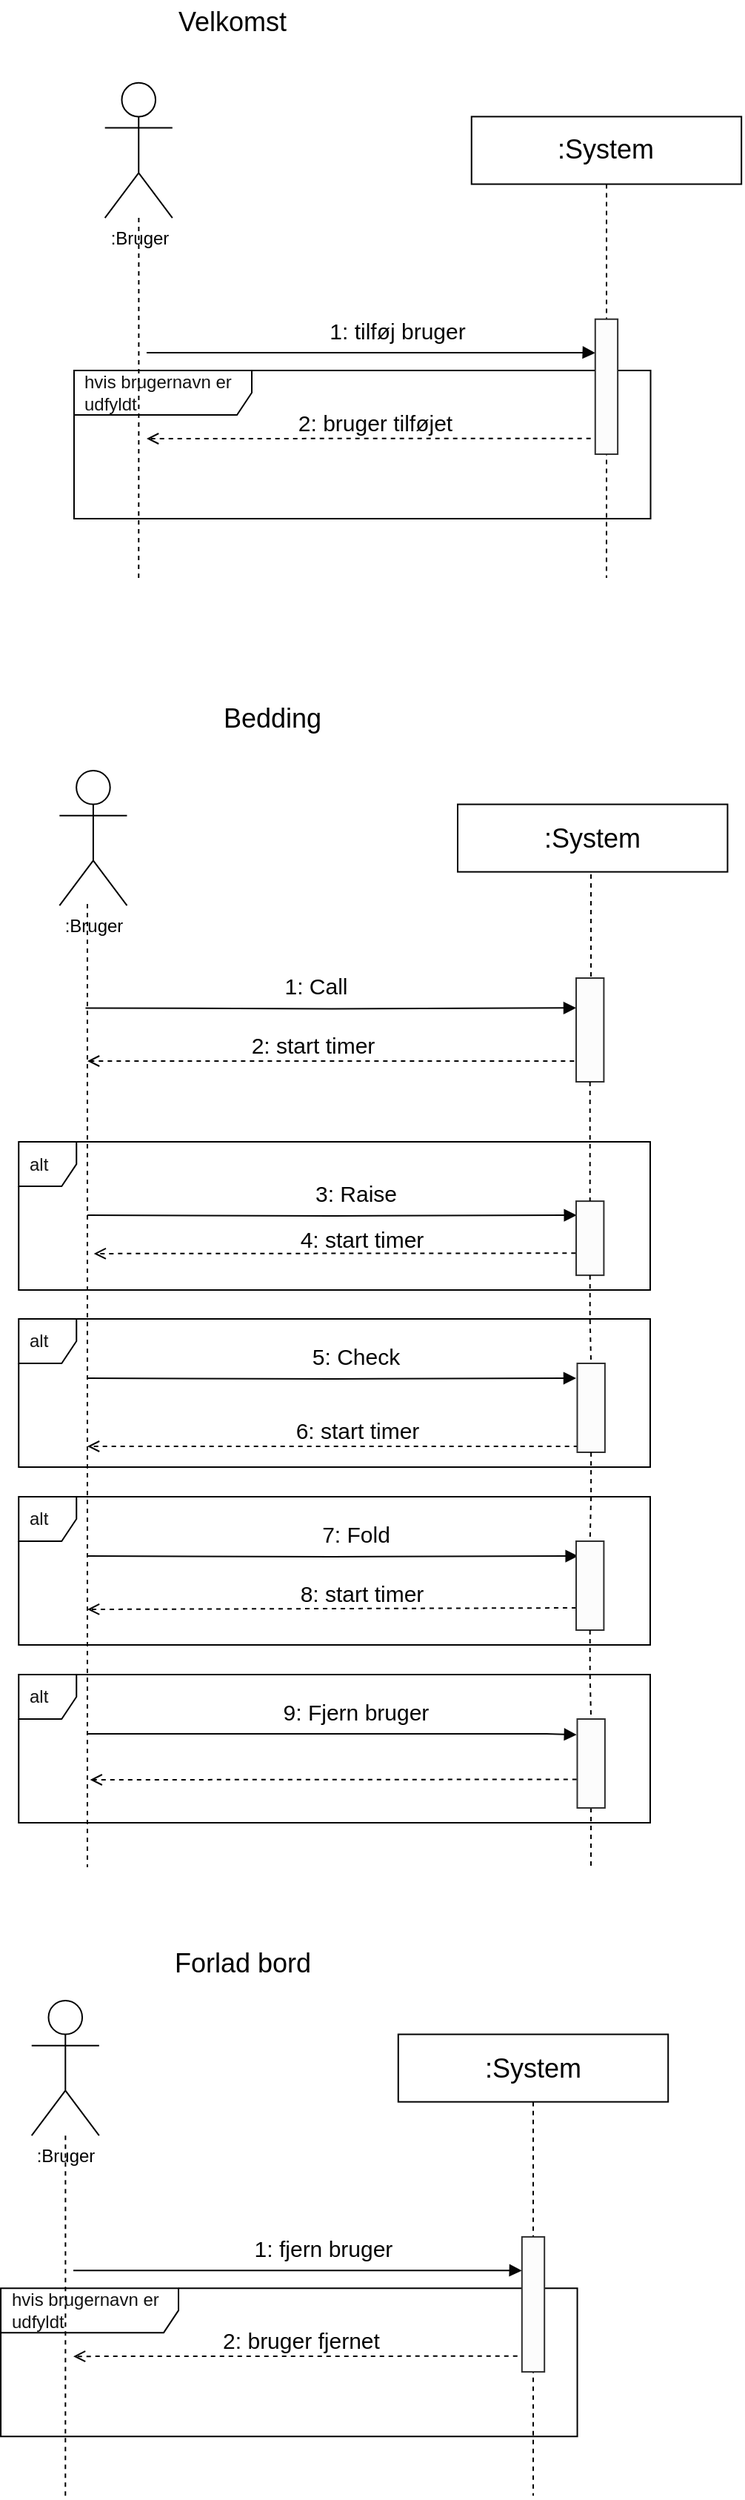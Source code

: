 <mxfile version="20.3.0" type="device"><diagram id="Jb-2p82_uE5DB5CocV-a" name="Page-1"><mxGraphModel dx="1689" dy="1193" grid="1" gridSize="10" guides="1" tooltips="1" connect="1" arrows="1" fold="1" page="1" pageScale="1" pageWidth="1200" pageHeight="1920" math="0" shadow="0"><root><mxCell id="0"/><mxCell id="1" parent="0"/><mxCell id="EuItMaPTiGLB7C5WYJ3N-51" value="&lt;div style=&quot;text-align: center&quot;&gt;&lt;span&gt;&lt;font color=&quot;#121212&quot;&gt;alt&lt;/font&gt;&lt;/span&gt;&lt;/div&gt;" style="shape=umlFrame;whiteSpace=wrap;html=1;width=39;height=30;boundedLbl=1;verticalAlign=middle;align=left;spacingLeft=5;" parent="1" vertex="1"><mxGeometry x="173.63" y="1190" width="426.37" height="100" as="geometry"/></mxCell><mxCell id="EuItMaPTiGLB7C5WYJ3N-40" value="&lt;div style=&quot;text-align: center&quot;&gt;&lt;span&gt;&lt;font color=&quot;#121212&quot;&gt;alt&lt;/font&gt;&lt;/span&gt;&lt;/div&gt;" style="shape=umlFrame;whiteSpace=wrap;html=1;width=39;height=30;boundedLbl=1;verticalAlign=middle;align=left;spacingLeft=5;" parent="1" vertex="1"><mxGeometry x="173.63" y="1070" width="426.37" height="100" as="geometry"/></mxCell><mxCell id="EuItMaPTiGLB7C5WYJ3N-35" value="&lt;div style=&quot;text-align: center&quot;&gt;&lt;span&gt;&lt;font color=&quot;#121212&quot;&gt;alt&lt;/font&gt;&lt;/span&gt;&lt;/div&gt;" style="shape=umlFrame;whiteSpace=wrap;html=1;width=39;height=30;boundedLbl=1;verticalAlign=middle;align=left;spacingLeft=5;" parent="1" vertex="1"><mxGeometry x="173.63" y="950" width="426.37" height="100" as="geometry"/></mxCell><mxCell id="EuItMaPTiGLB7C5WYJ3N-19" value="&lt;div style=&quot;text-align: center&quot;&gt;&lt;span&gt;&lt;font color=&quot;#121212&quot;&gt;alt&lt;/font&gt;&lt;/span&gt;&lt;/div&gt;" style="shape=umlFrame;whiteSpace=wrap;html=1;width=39;height=30;boundedLbl=1;verticalAlign=middle;align=left;spacingLeft=5;" parent="1" vertex="1"><mxGeometry x="173.63" y="830.55" width="426.37" height="100" as="geometry"/></mxCell><mxCell id="EuItMaPTiGLB7C5WYJ3N-1" value="&lt;span style=&quot;color: rgb(18 , 18 , 18) ; text-align: center&quot;&gt;hvis brugernavn er udfyldt&lt;/span&gt;" style="shape=umlFrame;whiteSpace=wrap;html=1;width=120;height=30;boundedLbl=1;verticalAlign=middle;align=left;spacingLeft=5;" parent="1" vertex="1"><mxGeometry x="211" y="310" width="389.26" height="100" as="geometry"/></mxCell><mxCell id="U9DXIXWB_VVV7zHUaRB2-21" style="edgeStyle=orthogonalEdgeStyle;rounded=0;orthogonalLoop=1;jettySize=auto;html=1;dashed=1;endArrow=none;endFill=0;strokeColor=#000000;fontSize=11;fontColor=#0F0F0F;" parent="1" source="U9DXIXWB_VVV7zHUaRB2-1" edge="1"><mxGeometry x="80" y="40" as="geometry"><mxPoint x="254.629" y="450" as="targetPoint"/></mxGeometry></mxCell><mxCell id="U9DXIXWB_VVV7zHUaRB2-10" style="edgeStyle=orthogonalEdgeStyle;rounded=0;orthogonalLoop=1;jettySize=auto;html=1;entryX=0;entryY=0.25;entryDx=0;entryDy=0;fontSize=11;endArrow=block;endFill=1;strokeColor=#050505;" parent="1" target="U9DXIXWB_VVV7zHUaRB2-4" edge="1"><mxGeometry x="80" y="40" as="geometry"><mxPoint x="260" y="298" as="sourcePoint"/><Array as="points"><mxPoint x="558.331" y="298.148"/></Array></mxGeometry></mxCell><mxCell id="U9DXIXWB_VVV7zHUaRB2-1" value=":Bruger" style="shape=umlActor;verticalLabelPosition=bottom;verticalAlign=top;html=1;outlineConnect=0;" parent="1" vertex="1"><mxGeometry x="231.851" y="115.926" width="45.555" height="91.111" as="geometry"/></mxCell><mxCell id="U9DXIXWB_VVV7zHUaRB2-2" value="Velkomst" style="text;html=1;strokeColor=none;fillColor=none;align=center;verticalAlign=middle;whiteSpace=wrap;rounded=0;fontSize=18;" parent="1" vertex="1"><mxGeometry x="252.58" y="60" width="130" height="30.37" as="geometry"/></mxCell><mxCell id="U9DXIXWB_VVV7zHUaRB2-23" style="edgeStyle=orthogonalEdgeStyle;rounded=0;orthogonalLoop=1;jettySize=auto;html=1;dashed=1;endArrow=none;endFill=0;strokeColor=#000000;fontSize=11;fontColor=#0F0F0F;" parent="1" source="U9DXIXWB_VVV7zHUaRB2-3" edge="1"><mxGeometry x="80" y="40" as="geometry"><mxPoint x="570.479" y="450" as="targetPoint"/><Array as="points"><mxPoint x="570.479" y="404.444"/></Array></mxGeometry></mxCell><mxCell id="U9DXIXWB_VVV7zHUaRB2-3" value=":System" style="rounded=0;whiteSpace=wrap;html=1;fontSize=18;" parent="1" vertex="1"><mxGeometry x="479.369" y="138.704" width="182.221" height="45.556" as="geometry"/></mxCell><mxCell id="U9DXIXWB_VVV7zHUaRB2-4" value="" style="rounded=0;whiteSpace=wrap;html=1;fontSize=18;fillColor=#FCFCFC;strokeColor=#2E2E2E;" parent="1" vertex="1"><mxGeometry x="562.887" y="275.37" width="15.185" height="91.111" as="geometry"/></mxCell><mxCell id="U9DXIXWB_VVV7zHUaRB2-6" value="1: tilføj bruger" style="text;html=1;strokeColor=none;fillColor=none;align=center;verticalAlign=middle;whiteSpace=wrap;rounded=0;fontSize=15;fontColor=#050505;" parent="1" vertex="1"><mxGeometry x="307.777" y="267.778" width="242.962" height="30.37" as="geometry"/></mxCell><mxCell id="U9DXIXWB_VVV7zHUaRB2-19" value="" style="endArrow=open;html=1;fontSize=11;fontColor=#0F0F0F;strokeColor=#000000;dashed=1;endFill=0;exitX=-0.2;exitY=0.583;exitDx=0;exitDy=0;exitPerimeter=0;" parent="1" edge="1"><mxGeometry x="80" y="40" width="50" height="50" as="geometry"><mxPoint x="559.85" y="355.821" as="sourcePoint"/><mxPoint x="260" y="356" as="targetPoint"/></mxGeometry></mxCell><mxCell id="U9DXIXWB_VVV7zHUaRB2-24" value="2: bruger tilføjet" style="text;html=1;strokeColor=none;fillColor=none;align=center;verticalAlign=middle;whiteSpace=wrap;rounded=0;fontSize=15;fontColor=#050505;" parent="1" vertex="1"><mxGeometry x="292.592" y="330.037" width="242.962" height="30.37" as="geometry"/></mxCell><mxCell id="EuItMaPTiGLB7C5WYJ3N-20" style="edgeStyle=orthogonalEdgeStyle;rounded=0;orthogonalLoop=1;jettySize=auto;html=1;dashed=1;endArrow=none;endFill=0;strokeColor=#000000;fontSize=11;fontColor=#0F0F0F;" parent="1" edge="1"><mxGeometry x="49.33" y="504.07" as="geometry"><mxPoint x="220" y="1320" as="targetPoint"/><Array as="points"><mxPoint x="220" y="1320"/></Array><mxPoint x="220" y="670" as="sourcePoint"/></mxGeometry></mxCell><mxCell id="EuItMaPTiGLB7C5WYJ3N-21" style="edgeStyle=orthogonalEdgeStyle;rounded=0;orthogonalLoop=1;jettySize=auto;html=1;fontSize=11;endArrow=block;endFill=1;strokeColor=#050505;entryX=0;entryY=0.288;entryDx=0;entryDy=0;entryPerimeter=0;" parent="1" edge="1" target="X5Q576EQ1gNk1fpliGB1-3"><mxGeometry x="38.73" y="482.22" as="geometry"><mxPoint x="218.73" y="740.22" as="sourcePoint"/><Array as="points"/><mxPoint x="529.4" y="740.15" as="targetPoint"/></mxGeometry></mxCell><mxCell id="EuItMaPTiGLB7C5WYJ3N-22" value=":Bruger" style="shape=umlActor;verticalLabelPosition=bottom;verticalAlign=top;html=1;outlineConnect=0;" parent="1" vertex="1"><mxGeometry x="201.181" y="579.996" width="45.555" height="91.111" as="geometry"/></mxCell><mxCell id="EuItMaPTiGLB7C5WYJ3N-24" value=":System" style="rounded=0;whiteSpace=wrap;html=1;fontSize=18;" parent="1" vertex="1"><mxGeometry x="469.999" y="602.774" width="182.221" height="45.556" as="geometry"/></mxCell><mxCell id="EuItMaPTiGLB7C5WYJ3N-26" value="1: Call" style="text;html=1;strokeColor=none;fillColor=none;align=center;verticalAlign=middle;whiteSpace=wrap;rounded=0;fontSize=15;fontColor=#050505;" parent="1" vertex="1"><mxGeometry x="252.577" y="709.998" width="242.962" height="30.37" as="geometry"/></mxCell><mxCell id="EuItMaPTiGLB7C5WYJ3N-29" value="3: Raise" style="text;html=1;strokeColor=none;fillColor=none;align=center;verticalAlign=middle;whiteSpace=wrap;rounded=0;fontSize=15;fontColor=#050505;" parent="1" vertex="1"><mxGeometry x="279.627" y="849.998" width="242.962" height="30.37" as="geometry"/></mxCell><mxCell id="EuItMaPTiGLB7C5WYJ3N-30" style="edgeStyle=orthogonalEdgeStyle;rounded=0;orthogonalLoop=1;jettySize=auto;html=1;fontSize=11;endArrow=block;endFill=1;strokeColor=#050505;entryX=0.018;entryY=0.189;entryDx=0;entryDy=0;entryPerimeter=0;" parent="1" edge="1" target="X5Q576EQ1gNk1fpliGB1-5"><mxGeometry x="51.85" y="622.22" as="geometry"><mxPoint x="220" y="880" as="sourcePoint"/><Array as="points"/><mxPoint x="530" y="880" as="targetPoint"/></mxGeometry></mxCell><mxCell id="EuItMaPTiGLB7C5WYJ3N-31" value="" style="endArrow=open;html=1;fontSize=11;fontColor=#0F0F0F;strokeColor=#000000;dashed=1;endFill=0;exitX=-0.071;exitY=0.8;exitDx=0;exitDy=0;exitPerimeter=0;" parent="1" edge="1" source="X5Q576EQ1gNk1fpliGB1-3"><mxGeometry x="38.72" y="459.96" width="50" height="50" as="geometry"><mxPoint x="529.39" y="775.89" as="sourcePoint"/><mxPoint x="220" y="776" as="targetPoint"/></mxGeometry></mxCell><mxCell id="EuItMaPTiGLB7C5WYJ3N-32" value="2: start timer" style="text;html=1;strokeColor=none;fillColor=none;align=center;verticalAlign=middle;whiteSpace=wrap;rounded=0;fontSize=15;fontColor=#050505;" parent="1" vertex="1"><mxGeometry x="251.312" y="749.997" width="242.962" height="30.37" as="geometry"/></mxCell><mxCell id="EuItMaPTiGLB7C5WYJ3N-33" value="4: start timer" style="text;html=1;strokeColor=none;fillColor=none;align=center;verticalAlign=middle;whiteSpace=wrap;rounded=0;fontSize=15;fontColor=#050505;" parent="1" vertex="1"><mxGeometry x="356.93" y="880.37" width="97.4" height="30.37" as="geometry"/></mxCell><mxCell id="EuItMaPTiGLB7C5WYJ3N-34" value="" style="endArrow=open;html=1;fontSize=11;fontColor=#0F0F0F;strokeColor=#000000;dashed=1;endFill=0;entryX=0.119;entryY=0.754;entryDx=0;entryDy=0;entryPerimeter=0;exitX=-0.018;exitY=0.702;exitDx=0;exitDy=0;exitPerimeter=0;" parent="1" edge="1" target="EuItMaPTiGLB7C5WYJ3N-19" source="X5Q576EQ1gNk1fpliGB1-5"><mxGeometry x="51.85" y="590.33" width="50" height="50" as="geometry"><mxPoint x="530" y="906" as="sourcePoint"/><mxPoint x="231.85" y="906.33" as="targetPoint"/></mxGeometry></mxCell><mxCell id="EuItMaPTiGLB7C5WYJ3N-36" value="5: Check" style="text;html=1;strokeColor=none;fillColor=none;align=center;verticalAlign=middle;whiteSpace=wrap;rounded=0;fontSize=15;fontColor=#050505;" parent="1" vertex="1"><mxGeometry x="279.627" y="959.998" width="242.962" height="30.37" as="geometry"/></mxCell><mxCell id="EuItMaPTiGLB7C5WYJ3N-37" style="edgeStyle=orthogonalEdgeStyle;rounded=0;orthogonalLoop=1;jettySize=auto;html=1;fontSize=11;endArrow=block;endFill=1;strokeColor=#050505;entryX=-0.04;entryY=0.167;entryDx=0;entryDy=0;entryPerimeter=0;" parent="1" edge="1" target="X5Q576EQ1gNk1fpliGB1-7"><mxGeometry x="44.88" y="732.44" as="geometry"><mxPoint x="220" y="990" as="sourcePoint"/><Array as="points"/><mxPoint x="530" y="990" as="targetPoint"/></mxGeometry></mxCell><mxCell id="EuItMaPTiGLB7C5WYJ3N-38" value="6: start timer" style="text;html=1;strokeColor=none;fillColor=none;align=center;verticalAlign=middle;whiteSpace=wrap;rounded=0;fontSize=15;fontColor=#050505;" parent="1" vertex="1"><mxGeometry x="354.4" y="1010" width="97.4" height="30.37" as="geometry"/></mxCell><mxCell id="EuItMaPTiGLB7C5WYJ3N-39" value="" style="endArrow=open;html=1;fontSize=11;fontColor=#0F0F0F;strokeColor=#000000;dashed=1;endFill=0;exitX=0.032;exitY=0.933;exitDx=0;exitDy=0;exitPerimeter=0;" parent="1" edge="1" source="X5Q576EQ1gNk1fpliGB1-7"><mxGeometry x="49.32" y="719.96" width="50" height="50" as="geometry"><mxPoint x="539.99" y="1035.89" as="sourcePoint"/><mxPoint x="220" y="1036" as="targetPoint"/></mxGeometry></mxCell><mxCell id="EuItMaPTiGLB7C5WYJ3N-41" value="7: Fold" style="text;html=1;strokeColor=none;fillColor=none;align=center;verticalAlign=middle;whiteSpace=wrap;rounded=0;fontSize=15;fontColor=#050505;" parent="1" vertex="1"><mxGeometry x="279.627" y="1079.998" width="242.962" height="30.37" as="geometry"/></mxCell><mxCell id="EuItMaPTiGLB7C5WYJ3N-42" style="edgeStyle=orthogonalEdgeStyle;rounded=0;orthogonalLoop=1;jettySize=auto;html=1;fontSize=11;endArrow=block;endFill=1;strokeColor=#050505;entryX=0.071;entryY=0.167;entryDx=0;entryDy=0;entryPerimeter=0;" parent="1" edge="1" target="X5Q576EQ1gNk1fpliGB1-9"><mxGeometry x="51.85" y="852.22" as="geometry"><mxPoint x="220" y="1110" as="sourcePoint"/><Array as="points"/><mxPoint x="530" y="1110" as="targetPoint"/></mxGeometry></mxCell><mxCell id="EuItMaPTiGLB7C5WYJ3N-43" value="8: start timer" style="text;html=1;strokeColor=none;fillColor=none;align=center;verticalAlign=middle;whiteSpace=wrap;rounded=0;fontSize=15;fontColor=#050505;" parent="1" vertex="1"><mxGeometry x="356.93" y="1120" width="97.4" height="30.37" as="geometry"/></mxCell><mxCell id="EuItMaPTiGLB7C5WYJ3N-44" value="" style="endArrow=open;html=1;fontSize=11;fontColor=#0F0F0F;strokeColor=#000000;dashed=1;endFill=0;exitX=0;exitY=0.75;exitDx=0;exitDy=0;" parent="1" edge="1" source="X5Q576EQ1gNk1fpliGB1-9"><mxGeometry x="49.85" y="829.96" width="50" height="50" as="geometry"><mxPoint x="540.52" y="1145.89" as="sourcePoint"/><mxPoint x="220" y="1146" as="targetPoint"/></mxGeometry></mxCell><mxCell id="EuItMaPTiGLB7C5WYJ3N-54" value="9: Fjern bruger" style="text;html=1;strokeColor=none;fillColor=none;align=center;verticalAlign=middle;whiteSpace=wrap;rounded=0;fontSize=15;fontColor=#050505;" parent="1" vertex="1"><mxGeometry x="279.627" y="1199.998" width="242.962" height="30.37" as="geometry"/></mxCell><mxCell id="EuItMaPTiGLB7C5WYJ3N-55" style="edgeStyle=orthogonalEdgeStyle;rounded=0;orthogonalLoop=1;jettySize=auto;html=1;fontSize=11;endArrow=block;endFill=1;strokeColor=#050505;entryX=-0.018;entryY=0.177;entryDx=0;entryDy=0;entryPerimeter=0;" parent="1" edge="1" target="X5Q576EQ1gNk1fpliGB1-12"><mxGeometry x="51.85" y="972.22" as="geometry"><mxPoint x="220" y="1230" as="sourcePoint"/><Array as="points"><mxPoint x="530" y="1230"/></Array><mxPoint x="530" y="1230" as="targetPoint"/></mxGeometry></mxCell><mxCell id="X5Q576EQ1gNk1fpliGB1-3" value="" style="rounded=0;whiteSpace=wrap;html=1;fontSize=18;fillColor=#FCFCFC;strokeColor=#2E2E2E;" vertex="1" parent="1"><mxGeometry x="550" y="720" width="18.7" height="70" as="geometry"/></mxCell><mxCell id="X5Q576EQ1gNk1fpliGB1-4" value="" style="edgeStyle=orthogonalEdgeStyle;rounded=0;orthogonalLoop=1;jettySize=auto;html=1;dashed=1;endArrow=none;endFill=0;strokeColor=#000000;fontSize=11;fontColor=#0F0F0F;startArrow=none;" edge="1" parent="1" target="X5Q576EQ1gNk1fpliGB1-3"><mxGeometry x="49.33" y="504.07" as="geometry"><mxPoint x="560" y="1490" as="targetPoint"/><Array as="points"><mxPoint x="560" y="700"/><mxPoint x="560" y="700"/></Array><mxPoint x="560" y="650" as="sourcePoint"/></mxGeometry></mxCell><mxCell id="X5Q576EQ1gNk1fpliGB1-5" value="" style="rounded=0;whiteSpace=wrap;html=1;fontSize=18;fillColor=#FCFCFC;strokeColor=#2E2E2E;" vertex="1" parent="1"><mxGeometry x="550" y="870.55" width="18.7" height="50" as="geometry"/></mxCell><mxCell id="X5Q576EQ1gNk1fpliGB1-6" value="" style="edgeStyle=orthogonalEdgeStyle;rounded=0;orthogonalLoop=1;jettySize=auto;html=1;dashed=1;endArrow=none;endFill=0;strokeColor=#000000;fontSize=11;fontColor=#0F0F0F;startArrow=none;" edge="1" parent="1" source="X5Q576EQ1gNk1fpliGB1-3" target="X5Q576EQ1gNk1fpliGB1-5"><mxGeometry x="49.33" y="504.07" as="geometry"><mxPoint x="560" y="1490" as="targetPoint"/><Array as="points"/><mxPoint x="560" y="790" as="sourcePoint"/></mxGeometry></mxCell><mxCell id="X5Q576EQ1gNk1fpliGB1-7" value="" style="rounded=0;whiteSpace=wrap;html=1;fontSize=18;fillColor=#FCFCFC;strokeColor=#2E2E2E;" vertex="1" parent="1"><mxGeometry x="550.74" y="980" width="18.7" height="60" as="geometry"/></mxCell><mxCell id="X5Q576EQ1gNk1fpliGB1-8" value="" style="edgeStyle=orthogonalEdgeStyle;rounded=0;orthogonalLoop=1;jettySize=auto;html=1;dashed=1;endArrow=none;endFill=0;strokeColor=#000000;fontSize=11;fontColor=#0F0F0F;startArrow=none;" edge="1" parent="1" source="X5Q576EQ1gNk1fpliGB1-5" target="X5Q576EQ1gNk1fpliGB1-7"><mxGeometry x="49.33" y="504.07" as="geometry"><mxPoint x="560" y="1490" as="targetPoint"/><Array as="points"/><mxPoint x="560" y="920.55" as="sourcePoint"/></mxGeometry></mxCell><mxCell id="X5Q576EQ1gNk1fpliGB1-9" value="" style="rounded=0;whiteSpace=wrap;html=1;fontSize=18;fillColor=#FCFCFC;strokeColor=#2E2E2E;" vertex="1" parent="1"><mxGeometry x="550" y="1100" width="18.7" height="60" as="geometry"/></mxCell><mxCell id="X5Q576EQ1gNk1fpliGB1-10" value="" style="edgeStyle=orthogonalEdgeStyle;rounded=0;orthogonalLoop=1;jettySize=auto;html=1;dashed=1;endArrow=none;endFill=0;strokeColor=#000000;fontSize=11;fontColor=#0F0F0F;startArrow=none;" edge="1" parent="1" source="X5Q576EQ1gNk1fpliGB1-7" target="X5Q576EQ1gNk1fpliGB1-9"><mxGeometry x="49.33" y="504.07" as="geometry"><mxPoint x="560" y="1490" as="targetPoint"/><Array as="points"/><mxPoint x="560" y="1040" as="sourcePoint"/></mxGeometry></mxCell><mxCell id="X5Q576EQ1gNk1fpliGB1-11" value="" style="endArrow=open;html=1;fontSize=11;fontColor=#0F0F0F;strokeColor=#000000;dashed=1;endFill=0;exitX=-0.018;exitY=0.679;exitDx=0;exitDy=0;exitPerimeter=0;" edge="1" parent="1" source="X5Q576EQ1gNk1fpliGB1-12"><mxGeometry x="51.67" y="944.96" width="50" height="50" as="geometry"><mxPoint x="530" y="1261" as="sourcePoint"/><mxPoint x="221.82" y="1261" as="targetPoint"/></mxGeometry></mxCell><mxCell id="X5Q576EQ1gNk1fpliGB1-15" style="edgeStyle=orthogonalEdgeStyle;rounded=0;orthogonalLoop=1;jettySize=auto;html=1;dashed=1;endArrow=none;endFill=0;" edge="1" parent="1" source="X5Q576EQ1gNk1fpliGB1-12"><mxGeometry relative="1" as="geometry"><mxPoint x="560" y="1320" as="targetPoint"/><Array as="points"><mxPoint x="560" y="1320"/></Array></mxGeometry></mxCell><mxCell id="X5Q576EQ1gNk1fpliGB1-12" value="" style="rounded=0;whiteSpace=wrap;html=1;fontSize=18;fillColor=#FCFCFC;strokeColor=#2E2E2E;" vertex="1" parent="1"><mxGeometry x="550.74" y="1220" width="18.7" height="60" as="geometry"/></mxCell><mxCell id="X5Q576EQ1gNk1fpliGB1-14" value="" style="edgeStyle=orthogonalEdgeStyle;rounded=0;orthogonalLoop=1;jettySize=auto;html=1;dashed=1;endArrow=none;endFill=0;strokeColor=#000000;fontSize=11;fontColor=#0F0F0F;startArrow=none;" edge="1" parent="1" source="X5Q576EQ1gNk1fpliGB1-9" target="X5Q576EQ1gNk1fpliGB1-12"><mxGeometry x="49.33" y="504.07" as="geometry"><mxPoint x="560" y="1490" as="targetPoint"/><Array as="points"/><mxPoint x="560.059" y="1160" as="sourcePoint"/></mxGeometry></mxCell><mxCell id="X5Q576EQ1gNk1fpliGB1-18" value="Bedding" style="text;html=1;strokeColor=none;fillColor=none;align=center;verticalAlign=middle;whiteSpace=wrap;rounded=0;fontSize=18;" vertex="1" parent="1"><mxGeometry x="279.63" y="530" width="130" height="30.37" as="geometry"/></mxCell><mxCell id="X5Q576EQ1gNk1fpliGB1-19" value="&lt;span style=&quot;color: rgb(18 , 18 , 18) ; text-align: center&quot;&gt;hvis brugernavn er udfyldt&lt;/span&gt;" style="shape=umlFrame;whiteSpace=wrap;html=1;width=120;height=30;boundedLbl=1;verticalAlign=middle;align=left;spacingLeft=5;" vertex="1" parent="1"><mxGeometry x="161.52" y="1604.07" width="389.26" height="100" as="geometry"/></mxCell><mxCell id="X5Q576EQ1gNk1fpliGB1-20" style="edgeStyle=orthogonalEdgeStyle;rounded=0;orthogonalLoop=1;jettySize=auto;html=1;dashed=1;endArrow=none;endFill=0;strokeColor=#000000;fontSize=11;fontColor=#0F0F0F;" edge="1" parent="1" source="X5Q576EQ1gNk1fpliGB1-22"><mxGeometry x="30.52" y="1334.07" as="geometry"><mxPoint x="205.149" y="1744.07" as="targetPoint"/></mxGeometry></mxCell><mxCell id="X5Q576EQ1gNk1fpliGB1-21" style="edgeStyle=orthogonalEdgeStyle;rounded=0;orthogonalLoop=1;jettySize=auto;html=1;entryX=0;entryY=0.25;entryDx=0;entryDy=0;fontSize=11;endArrow=block;endFill=1;strokeColor=#050505;" edge="1" parent="1" target="X5Q576EQ1gNk1fpliGB1-25"><mxGeometry x="30.52" y="1334.07" as="geometry"><mxPoint x="210.52" y="1592.07" as="sourcePoint"/><Array as="points"><mxPoint x="508.851" y="1592.218"/></Array></mxGeometry></mxCell><mxCell id="X5Q576EQ1gNk1fpliGB1-22" value=":Bruger" style="shape=umlActor;verticalLabelPosition=bottom;verticalAlign=top;html=1;outlineConnect=0;" vertex="1" parent="1"><mxGeometry x="182.371" y="1409.996" width="45.555" height="91.111" as="geometry"/></mxCell><mxCell id="X5Q576EQ1gNk1fpliGB1-23" style="edgeStyle=orthogonalEdgeStyle;rounded=0;orthogonalLoop=1;jettySize=auto;html=1;dashed=1;endArrow=none;endFill=0;strokeColor=#000000;fontSize=11;fontColor=#0F0F0F;" edge="1" parent="1" source="X5Q576EQ1gNk1fpliGB1-24"><mxGeometry x="30.52" y="1334.07" as="geometry"><mxPoint x="520.999" y="1744.07" as="targetPoint"/><Array as="points"><mxPoint x="520.999" y="1698.514"/></Array></mxGeometry></mxCell><mxCell id="X5Q576EQ1gNk1fpliGB1-24" value=":System" style="rounded=0;whiteSpace=wrap;html=1;fontSize=18;" vertex="1" parent="1"><mxGeometry x="429.889" y="1432.774" width="182.221" height="45.556" as="geometry"/></mxCell><mxCell id="X5Q576EQ1gNk1fpliGB1-25" value="" style="rounded=0;whiteSpace=wrap;html=1;fontSize=18;fillColor=#FCFCFC;strokeColor=#2E2E2E;" vertex="1" parent="1"><mxGeometry x="513.407" y="1569.44" width="15.185" height="91.111" as="geometry"/></mxCell><mxCell id="X5Q576EQ1gNk1fpliGB1-26" value="1: fjern bruger" style="text;html=1;strokeColor=none;fillColor=none;align=center;verticalAlign=middle;whiteSpace=wrap;rounded=0;fontSize=15;fontColor=#050505;" vertex="1" parent="1"><mxGeometry x="258.297" y="1561.848" width="242.962" height="30.37" as="geometry"/></mxCell><mxCell id="X5Q576EQ1gNk1fpliGB1-27" value="" style="endArrow=open;html=1;fontSize=11;fontColor=#0F0F0F;strokeColor=#000000;dashed=1;endFill=0;exitX=-0.2;exitY=0.583;exitDx=0;exitDy=0;exitPerimeter=0;" edge="1" parent="1"><mxGeometry x="30.52" y="1334.07" width="50" height="50" as="geometry"><mxPoint x="510.37" y="1649.891" as="sourcePoint"/><mxPoint x="210.52" y="1650.07" as="targetPoint"/></mxGeometry></mxCell><mxCell id="X5Q576EQ1gNk1fpliGB1-28" value="2: bruger fjernet" style="text;html=1;strokeColor=none;fillColor=none;align=center;verticalAlign=middle;whiteSpace=wrap;rounded=0;fontSize=15;fontColor=#050505;" vertex="1" parent="1"><mxGeometry x="243.112" y="1624.107" width="242.962" height="30.37" as="geometry"/></mxCell><mxCell id="X5Q576EQ1gNk1fpliGB1-29" value="Forlad bord" style="text;html=1;strokeColor=none;fillColor=none;align=center;verticalAlign=middle;whiteSpace=wrap;rounded=0;fontSize=18;" vertex="1" parent="1"><mxGeometry x="260.0" y="1370" width="130" height="30.37" as="geometry"/></mxCell></root></mxGraphModel></diagram></mxfile>